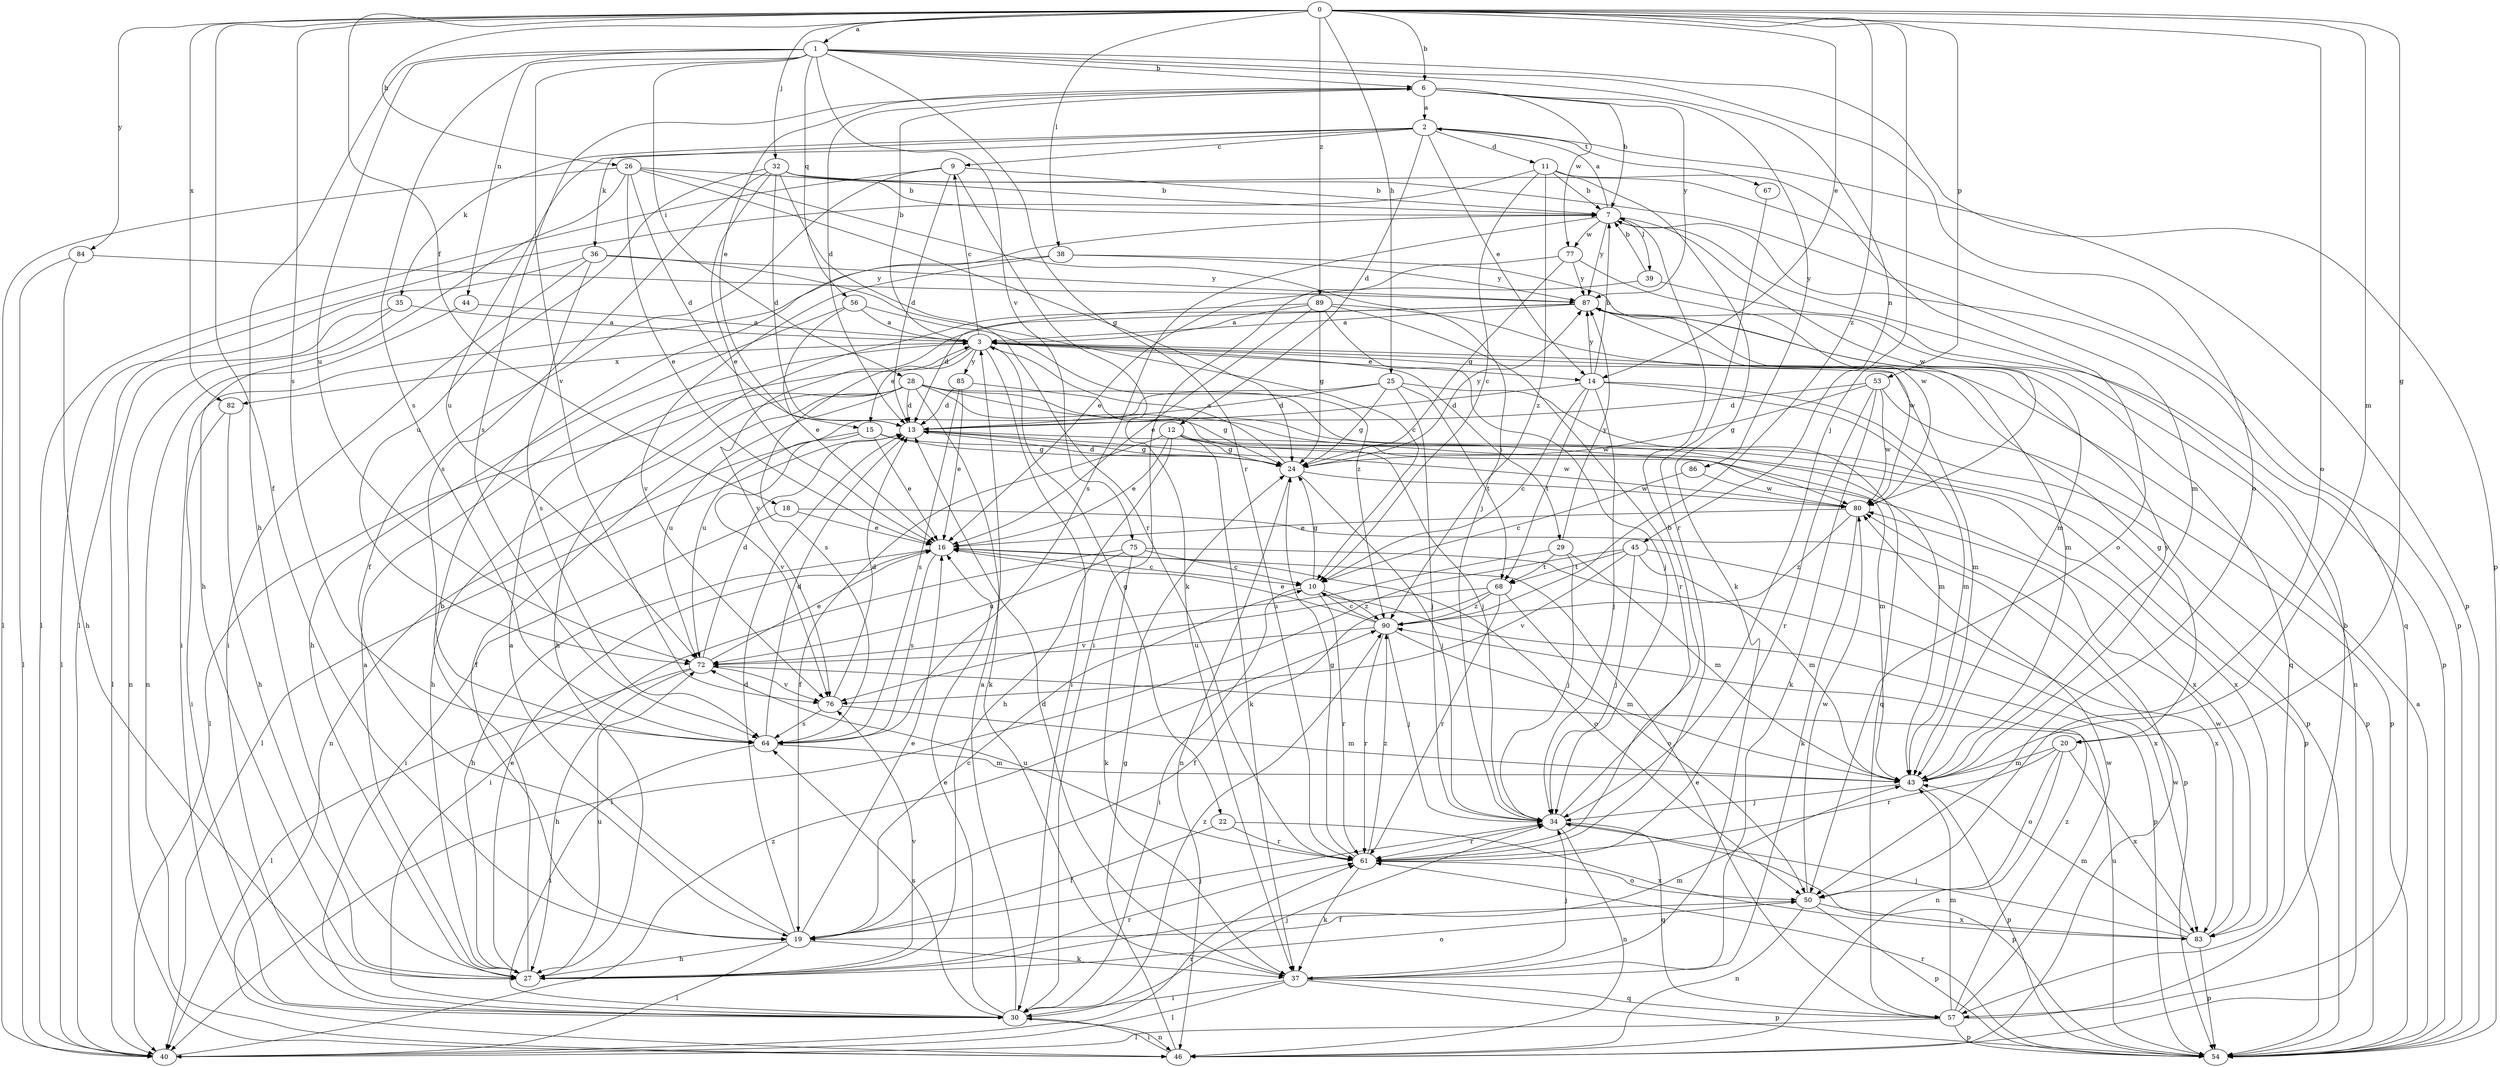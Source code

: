strict digraph  {
0;
1;
2;
3;
6;
7;
9;
10;
11;
12;
13;
14;
15;
16;
18;
19;
20;
22;
24;
25;
26;
27;
28;
29;
30;
32;
34;
35;
36;
37;
38;
39;
40;
43;
44;
45;
46;
50;
53;
54;
56;
57;
61;
64;
67;
68;
72;
75;
76;
77;
80;
82;
83;
84;
85;
86;
87;
89;
90;
0 -> 1  [label=a];
0 -> 6  [label=b];
0 -> 14  [label=e];
0 -> 18  [label=f];
0 -> 19  [label=f];
0 -> 20  [label=g];
0 -> 25  [label=h];
0 -> 26  [label=h];
0 -> 32  [label=j];
0 -> 34  [label=j];
0 -> 38  [label=l];
0 -> 43  [label=m];
0 -> 50  [label=o];
0 -> 53  [label=p];
0 -> 64  [label=s];
0 -> 82  [label=x];
0 -> 84  [label=y];
0 -> 89  [label=z];
0 -> 90  [label=z];
1 -> 6  [label=b];
1 -> 27  [label=h];
1 -> 28  [label=i];
1 -> 44  [label=n];
1 -> 45  [label=n];
1 -> 50  [label=o];
1 -> 54  [label=p];
1 -> 56  [label=q];
1 -> 61  [label=r];
1 -> 64  [label=s];
1 -> 72  [label=u];
1 -> 75  [label=v];
1 -> 76  [label=v];
2 -> 9  [label=c];
2 -> 11  [label=d];
2 -> 12  [label=d];
2 -> 14  [label=e];
2 -> 35  [label=k];
2 -> 36  [label=k];
2 -> 54  [label=p];
2 -> 67  [label=t];
2 -> 72  [label=u];
3 -> 6  [label=b];
3 -> 9  [label=c];
3 -> 14  [label=e];
3 -> 15  [label=e];
3 -> 20  [label=g];
3 -> 22  [label=g];
3 -> 29  [label=i];
3 -> 30  [label=i];
3 -> 43  [label=m];
3 -> 64  [label=s];
3 -> 82  [label=x];
3 -> 85  [label=y];
6 -> 2  [label=a];
6 -> 7  [label=b];
6 -> 13  [label=d];
6 -> 15  [label=e];
6 -> 64  [label=s];
6 -> 77  [label=w];
6 -> 86  [label=y];
6 -> 87  [label=y];
7 -> 2  [label=a];
7 -> 39  [label=l];
7 -> 57  [label=q];
7 -> 64  [label=s];
7 -> 77  [label=w];
7 -> 80  [label=w];
7 -> 87  [label=y];
9 -> 7  [label=b];
9 -> 13  [label=d];
9 -> 19  [label=f];
9 -> 37  [label=k];
9 -> 40  [label=l];
10 -> 24  [label=g];
10 -> 30  [label=i];
10 -> 54  [label=p];
10 -> 61  [label=r];
10 -> 90  [label=z];
11 -> 7  [label=b];
11 -> 10  [label=c];
11 -> 37  [label=k];
11 -> 40  [label=l];
11 -> 50  [label=o];
11 -> 90  [label=z];
12 -> 16  [label=e];
12 -> 19  [label=f];
12 -> 24  [label=g];
12 -> 27  [label=h];
12 -> 37  [label=k];
12 -> 54  [label=p];
12 -> 83  [label=x];
13 -> 24  [label=g];
13 -> 40  [label=l];
13 -> 43  [label=m];
13 -> 80  [label=w];
14 -> 7  [label=b];
14 -> 10  [label=c];
14 -> 13  [label=d];
14 -> 34  [label=j];
14 -> 43  [label=m];
14 -> 54  [label=p];
14 -> 68  [label=t];
14 -> 87  [label=y];
15 -> 16  [label=e];
15 -> 24  [label=g];
15 -> 46  [label=n];
15 -> 76  [label=v];
15 -> 83  [label=x];
16 -> 10  [label=c];
16 -> 27  [label=h];
16 -> 50  [label=o];
16 -> 64  [label=s];
18 -> 16  [label=e];
18 -> 30  [label=i];
18 -> 54  [label=p];
19 -> 3  [label=a];
19 -> 10  [label=c];
19 -> 13  [label=d];
19 -> 16  [label=e];
19 -> 27  [label=h];
19 -> 34  [label=j];
19 -> 37  [label=k];
19 -> 40  [label=l];
20 -> 43  [label=m];
20 -> 46  [label=n];
20 -> 50  [label=o];
20 -> 61  [label=r];
20 -> 83  [label=x];
22 -> 19  [label=f];
22 -> 61  [label=r];
22 -> 83  [label=x];
24 -> 3  [label=a];
24 -> 13  [label=d];
24 -> 34  [label=j];
24 -> 46  [label=n];
24 -> 80  [label=w];
24 -> 87  [label=y];
25 -> 13  [label=d];
25 -> 24  [label=g];
25 -> 34  [label=j];
25 -> 57  [label=q];
25 -> 68  [label=t];
25 -> 72  [label=u];
26 -> 7  [label=b];
26 -> 13  [label=d];
26 -> 16  [label=e];
26 -> 24  [label=g];
26 -> 27  [label=h];
26 -> 34  [label=j];
26 -> 40  [label=l];
27 -> 3  [label=a];
27 -> 7  [label=b];
27 -> 16  [label=e];
27 -> 43  [label=m];
27 -> 50  [label=o];
27 -> 61  [label=r];
27 -> 72  [label=u];
27 -> 76  [label=v];
28 -> 13  [label=d];
28 -> 19  [label=f];
28 -> 27  [label=h];
28 -> 34  [label=j];
28 -> 37  [label=k];
28 -> 40  [label=l];
28 -> 43  [label=m];
28 -> 54  [label=p];
28 -> 72  [label=u];
28 -> 80  [label=w];
29 -> 34  [label=j];
29 -> 43  [label=m];
29 -> 68  [label=t];
29 -> 72  [label=u];
29 -> 87  [label=y];
30 -> 3  [label=a];
30 -> 16  [label=e];
30 -> 34  [label=j];
30 -> 46  [label=n];
30 -> 64  [label=s];
30 -> 90  [label=z];
32 -> 7  [label=b];
32 -> 13  [label=d];
32 -> 16  [label=e];
32 -> 43  [label=m];
32 -> 54  [label=p];
32 -> 61  [label=r];
32 -> 64  [label=s];
32 -> 72  [label=u];
34 -> 7  [label=b];
34 -> 46  [label=n];
34 -> 54  [label=p];
34 -> 57  [label=q];
34 -> 61  [label=r];
35 -> 3  [label=a];
35 -> 40  [label=l];
35 -> 46  [label=n];
36 -> 10  [label=c];
36 -> 30  [label=i];
36 -> 40  [label=l];
36 -> 64  [label=s];
36 -> 87  [label=y];
37 -> 13  [label=d];
37 -> 30  [label=i];
37 -> 34  [label=j];
37 -> 40  [label=l];
37 -> 54  [label=p];
37 -> 57  [label=q];
38 -> 30  [label=i];
38 -> 43  [label=m];
38 -> 76  [label=v];
38 -> 87  [label=y];
39 -> 7  [label=b];
39 -> 16  [label=e];
39 -> 54  [label=p];
40 -> 61  [label=r];
40 -> 90  [label=z];
43 -> 34  [label=j];
43 -> 54  [label=p];
43 -> 87  [label=y];
44 -> 3  [label=a];
44 -> 46  [label=n];
45 -> 34  [label=j];
45 -> 40  [label=l];
45 -> 43  [label=m];
45 -> 68  [label=t];
45 -> 76  [label=v];
45 -> 83  [label=x];
46 -> 24  [label=g];
46 -> 30  [label=i];
46 -> 80  [label=w];
50 -> 19  [label=f];
50 -> 46  [label=n];
50 -> 54  [label=p];
50 -> 80  [label=w];
50 -> 83  [label=x];
53 -> 13  [label=d];
53 -> 24  [label=g];
53 -> 37  [label=k];
53 -> 54  [label=p];
53 -> 61  [label=r];
53 -> 80  [label=w];
54 -> 3  [label=a];
54 -> 61  [label=r];
54 -> 72  [label=u];
56 -> 3  [label=a];
56 -> 16  [label=e];
56 -> 27  [label=h];
56 -> 90  [label=z];
57 -> 7  [label=b];
57 -> 16  [label=e];
57 -> 40  [label=l];
57 -> 43  [label=m];
57 -> 54  [label=p];
57 -> 80  [label=w];
57 -> 90  [label=z];
61 -> 24  [label=g];
61 -> 37  [label=k];
61 -> 50  [label=o];
61 -> 72  [label=u];
61 -> 90  [label=z];
64 -> 13  [label=d];
64 -> 30  [label=i];
64 -> 43  [label=m];
67 -> 61  [label=r];
68 -> 19  [label=f];
68 -> 50  [label=o];
68 -> 61  [label=r];
68 -> 76  [label=v];
68 -> 90  [label=z];
72 -> 13  [label=d];
72 -> 16  [label=e];
72 -> 27  [label=h];
72 -> 40  [label=l];
72 -> 76  [label=v];
75 -> 10  [label=c];
75 -> 30  [label=i];
75 -> 37  [label=k];
75 -> 72  [label=u];
75 -> 83  [label=x];
76 -> 13  [label=d];
76 -> 43  [label=m];
76 -> 64  [label=s];
77 -> 24  [label=g];
77 -> 30  [label=i];
77 -> 80  [label=w];
77 -> 87  [label=y];
80 -> 16  [label=e];
80 -> 37  [label=k];
80 -> 90  [label=z];
82 -> 27  [label=h];
82 -> 30  [label=i];
83 -> 34  [label=j];
83 -> 43  [label=m];
83 -> 54  [label=p];
83 -> 80  [label=w];
84 -> 27  [label=h];
84 -> 40  [label=l];
84 -> 87  [label=y];
85 -> 13  [label=d];
85 -> 16  [label=e];
85 -> 24  [label=g];
85 -> 64  [label=s];
86 -> 10  [label=c];
86 -> 80  [label=w];
87 -> 3  [label=a];
87 -> 27  [label=h];
87 -> 43  [label=m];
87 -> 46  [label=n];
87 -> 57  [label=q];
87 -> 76  [label=v];
89 -> 3  [label=a];
89 -> 13  [label=d];
89 -> 16  [label=e];
89 -> 24  [label=g];
89 -> 34  [label=j];
89 -> 61  [label=r];
89 -> 80  [label=w];
90 -> 10  [label=c];
90 -> 16  [label=e];
90 -> 34  [label=j];
90 -> 43  [label=m];
90 -> 61  [label=r];
90 -> 72  [label=u];
}
